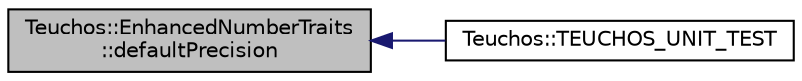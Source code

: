 digraph "Teuchos::EnhancedNumberTraits::defaultPrecision"
{
  edge [fontname="Helvetica",fontsize="10",labelfontname="Helvetica",labelfontsize="10"];
  node [fontname="Helvetica",fontsize="10",shape=record];
  rankdir="LR";
  Node2 [label="Teuchos::EnhancedNumberTraits\l::defaultPrecision",height=0.2,width=0.4,color="black", fillcolor="grey75", style="filled", fontcolor="black"];
  Node2 -> Node3 [dir="back",color="midnightblue",fontsize="10",style="solid",fontname="Helvetica"];
  Node3 [label="Teuchos::TEUCHOS_UNIT_TEST",height=0.2,width=0.4,color="black", fillcolor="white", style="filled",URL="$d3/d74/namespace_teuchos.html#a235f8f165eeb496f4101b7461a75b416"];
}
